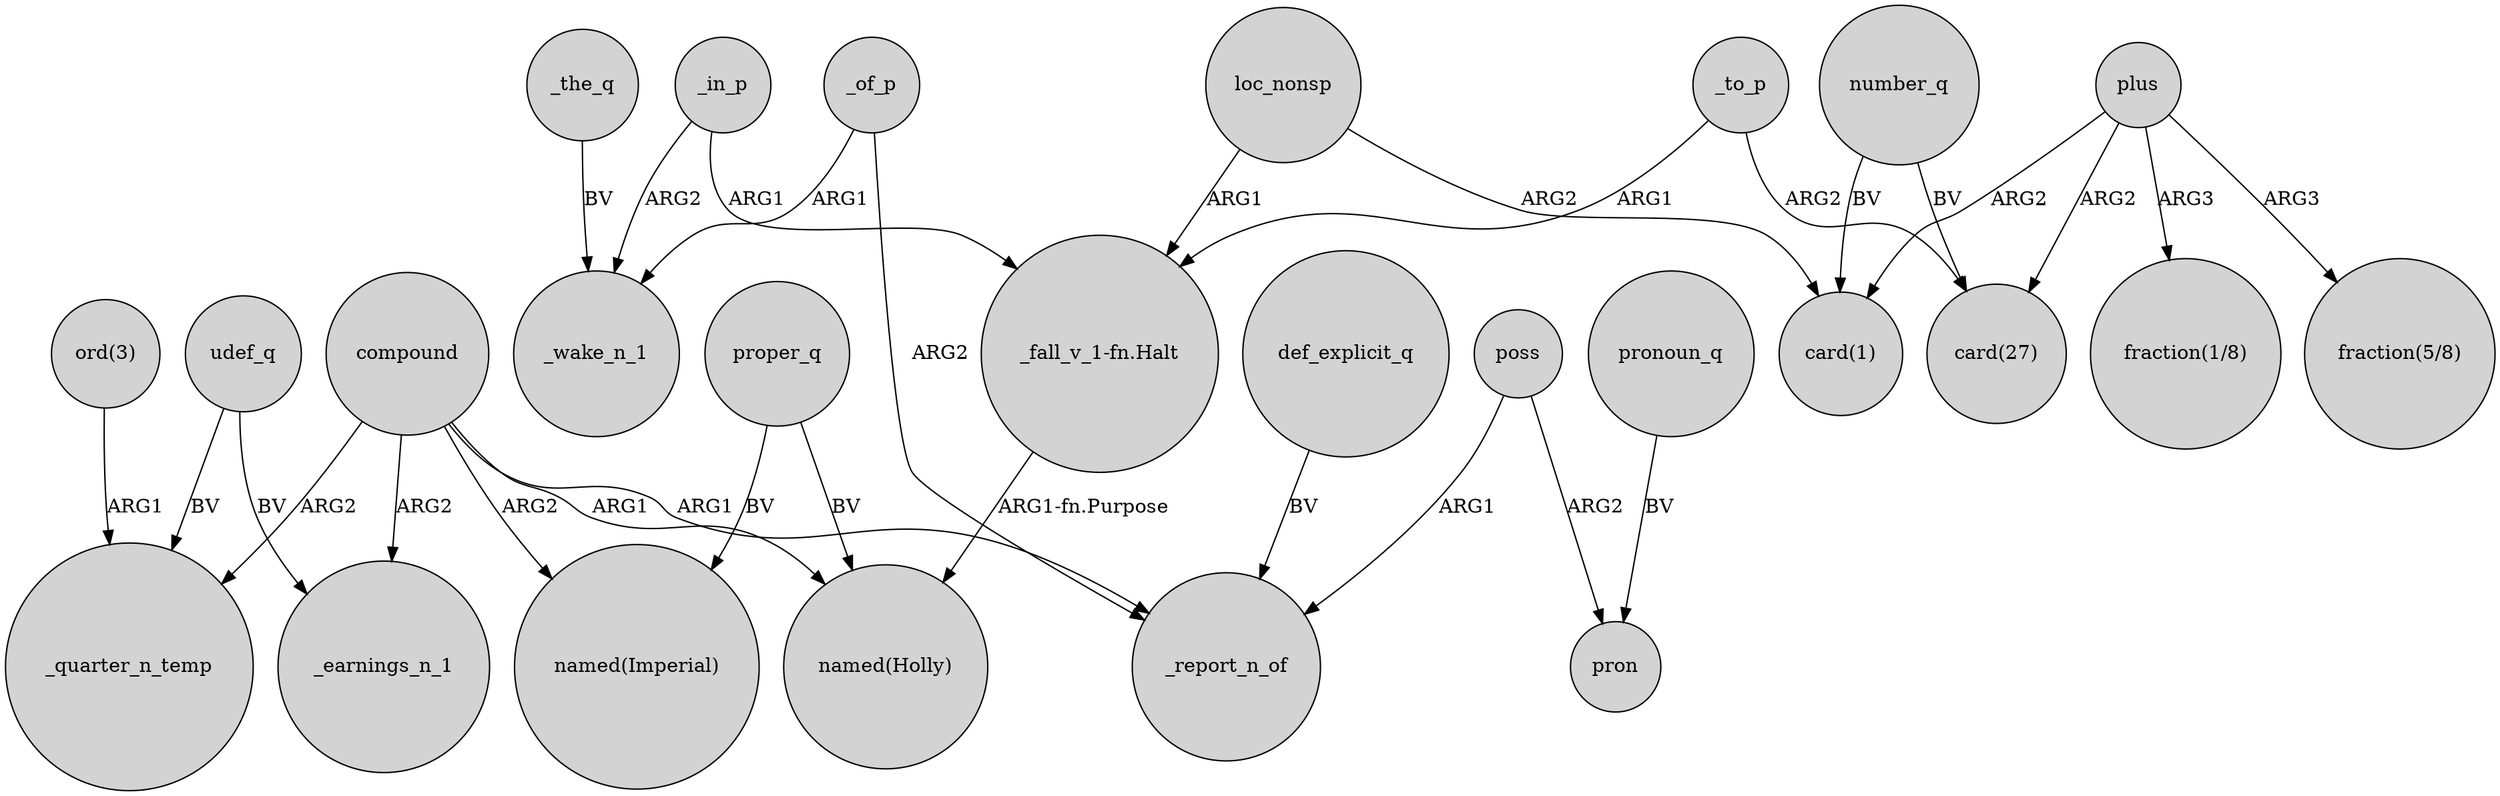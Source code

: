 digraph {
	node [shape=circle style=filled]
	"ord(3)" -> _quarter_n_temp [label=ARG1]
	number_q -> "card(1)" [label=BV]
	poss -> _report_n_of [label=ARG1]
	plus -> "fraction(5/8)" [label=ARG3]
	plus -> "fraction(1/8)" [label=ARG3]
	loc_nonsp -> "card(1)" [label=ARG2]
	plus -> "card(1)" [label=ARG2]
	_to_p -> "card(27)" [label=ARG2]
	pronoun_q -> pron [label=BV]
	compound -> _earnings_n_1 [label=ARG2]
	loc_nonsp -> "_fall_v_1-fn.Halt" [label=ARG1]
	poss -> pron [label=ARG2]
	compound -> "named(Holly)" [label=ARG1]
	compound -> _quarter_n_temp [label=ARG2]
	udef_q -> _earnings_n_1 [label=BV]
	"_fall_v_1-fn.Halt" -> "named(Holly)" [label="ARG1-fn.Purpose"]
	proper_q -> "named(Imperial)" [label=BV]
	_of_p -> _wake_n_1 [label=ARG1]
	plus -> "card(27)" [label=ARG2]
	compound -> "named(Imperial)" [label=ARG2]
	_in_p -> _wake_n_1 [label=ARG2]
	_of_p -> _report_n_of [label=ARG2]
	udef_q -> _quarter_n_temp [label=BV]
	_the_q -> _wake_n_1 [label=BV]
	number_q -> "card(27)" [label=BV]
	proper_q -> "named(Holly)" [label=BV]
	compound -> _report_n_of [label=ARG1]
	_to_p -> "_fall_v_1-fn.Halt" [label=ARG1]
	def_explicit_q -> _report_n_of [label=BV]
	_in_p -> "_fall_v_1-fn.Halt" [label=ARG1]
}
